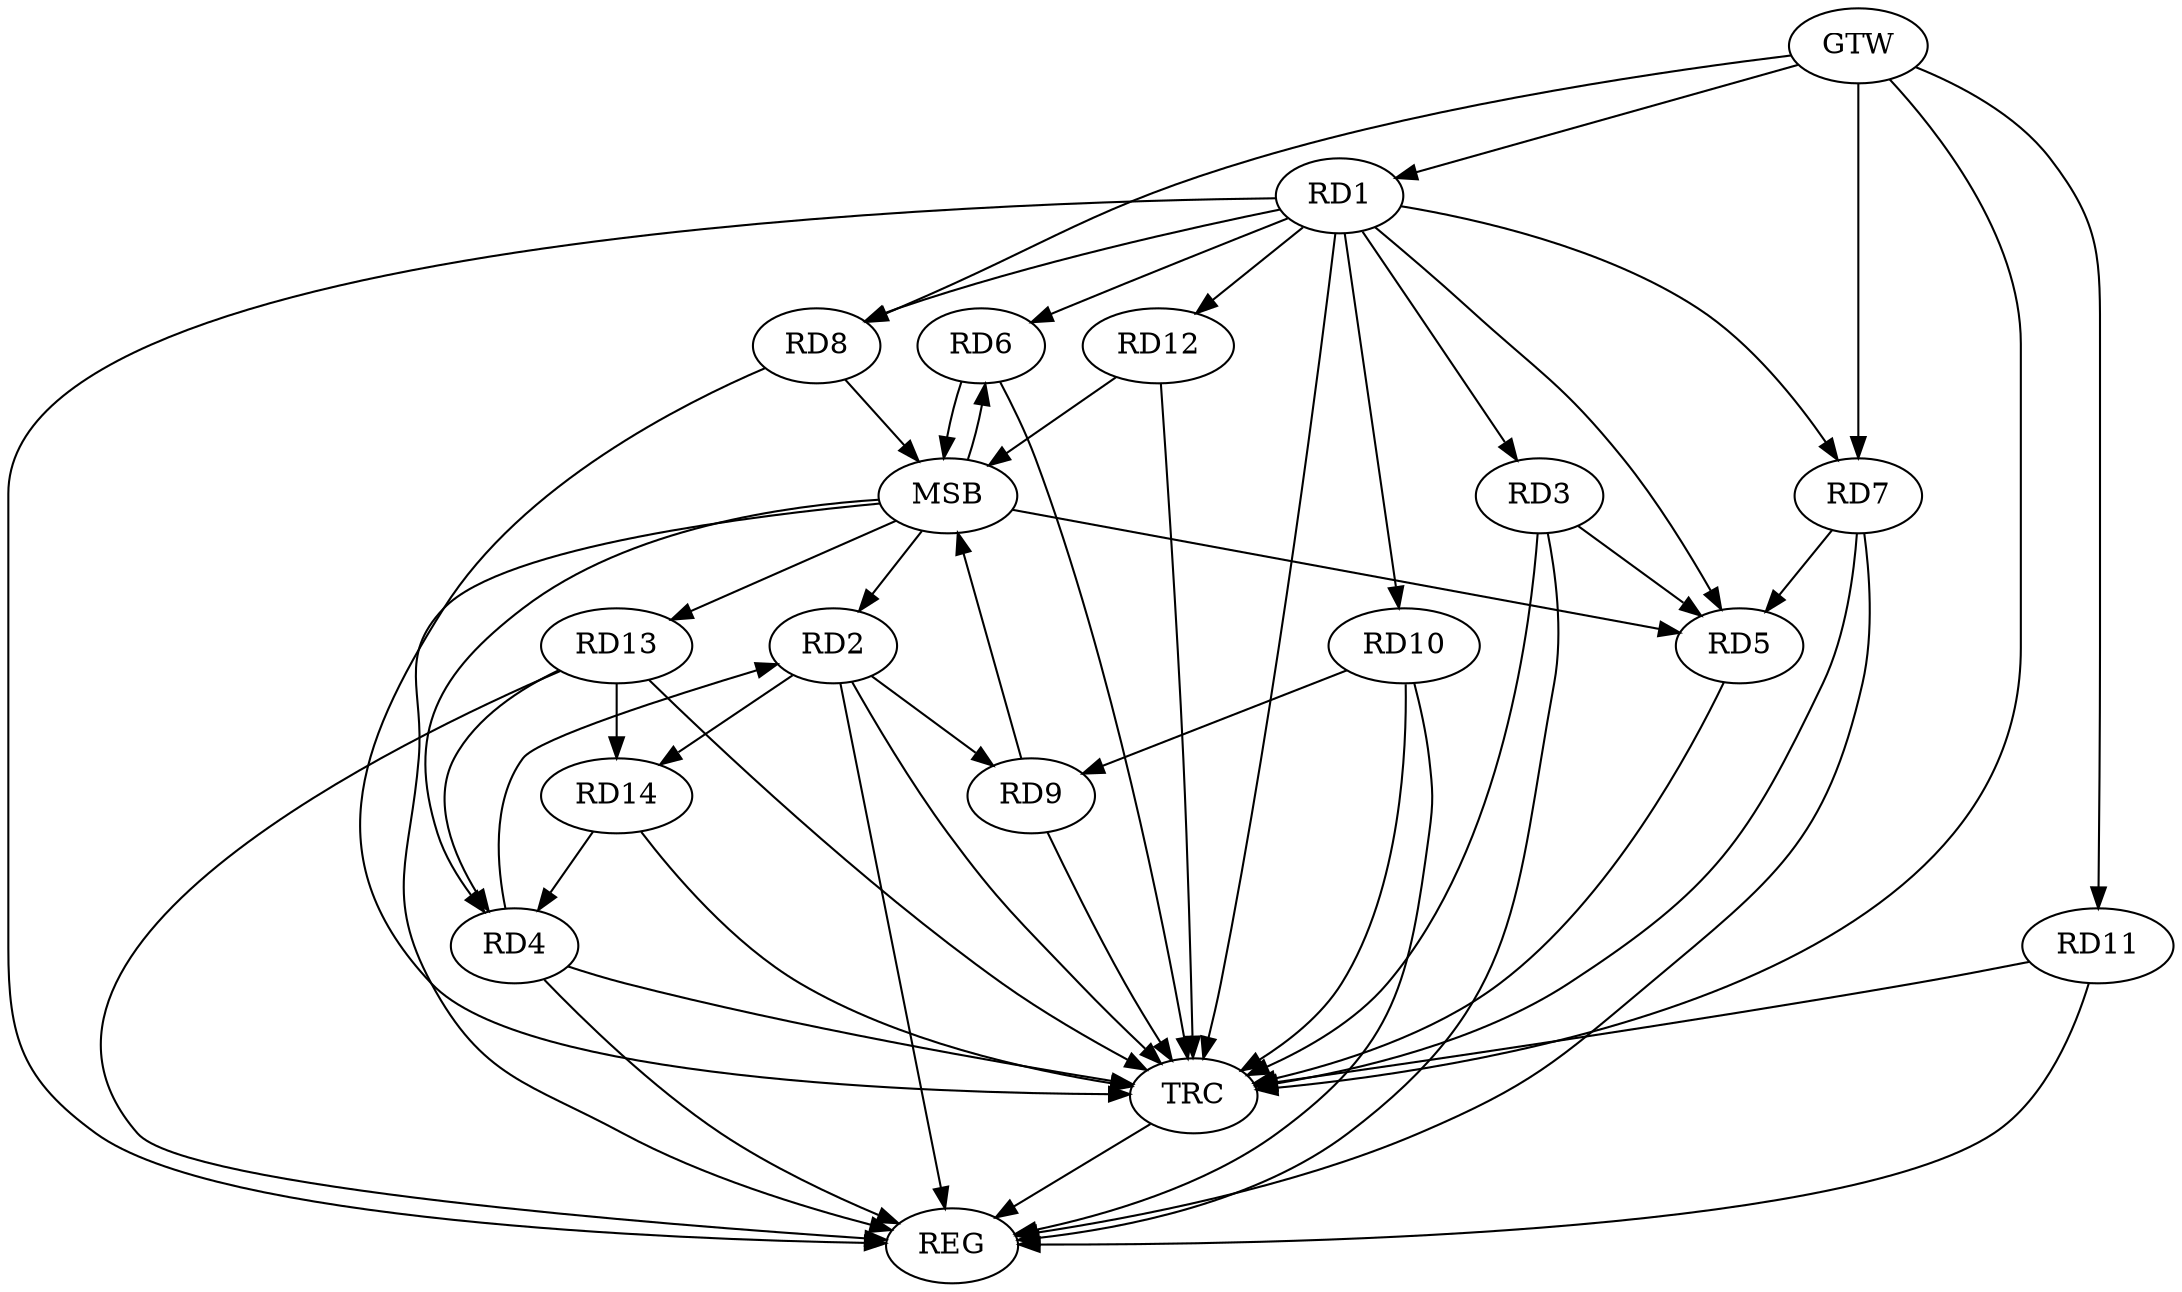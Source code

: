 strict digraph G {
  RD1 [ label="RD1" ];
  RD2 [ label="RD2" ];
  RD3 [ label="RD3" ];
  RD4 [ label="RD4" ];
  RD5 [ label="RD5" ];
  RD6 [ label="RD6" ];
  RD7 [ label="RD7" ];
  RD8 [ label="RD8" ];
  RD9 [ label="RD9" ];
  RD10 [ label="RD10" ];
  RD11 [ label="RD11" ];
  RD12 [ label="RD12" ];
  RD13 [ label="RD13" ];
  RD14 [ label="RD14" ];
  GTW [ label="GTW" ];
  REG [ label="REG" ];
  MSB [ label="MSB" ];
  TRC [ label="TRC" ];
  RD1 -> RD3;
  RD1 -> RD5;
  RD1 -> RD12;
  RD4 -> RD2;
  RD2 -> RD9;
  RD2 -> RD14;
  RD3 -> RD5;
  RD13 -> RD4;
  RD14 -> RD4;
  RD7 -> RD5;
  RD10 -> RD9;
  RD13 -> RD14;
  GTW -> RD1;
  GTW -> RD7;
  GTW -> RD8;
  GTW -> RD11;
  RD1 -> REG;
  RD2 -> REG;
  RD3 -> REG;
  RD4 -> REG;
  RD7 -> REG;
  RD10 -> REG;
  RD11 -> REG;
  RD13 -> REG;
  MSB -> RD2;
  MSB -> RD6;
  MSB -> REG;
  RD6 -> MSB;
  RD8 -> MSB;
  RD9 -> MSB;
  MSB -> RD4;
  MSB -> RD13;
  RD12 -> MSB;
  MSB -> RD5;
  RD1 -> TRC;
  RD2 -> TRC;
  RD3 -> TRC;
  RD4 -> TRC;
  RD5 -> TRC;
  RD6 -> TRC;
  RD7 -> TRC;
  RD8 -> TRC;
  RD9 -> TRC;
  RD10 -> TRC;
  RD11 -> TRC;
  RD12 -> TRC;
  RD13 -> TRC;
  RD14 -> TRC;
  GTW -> TRC;
  TRC -> REG;
  RD1 -> RD6;
  RD1 -> RD7;
  RD1 -> RD10;
  RD1 -> RD8;
}
